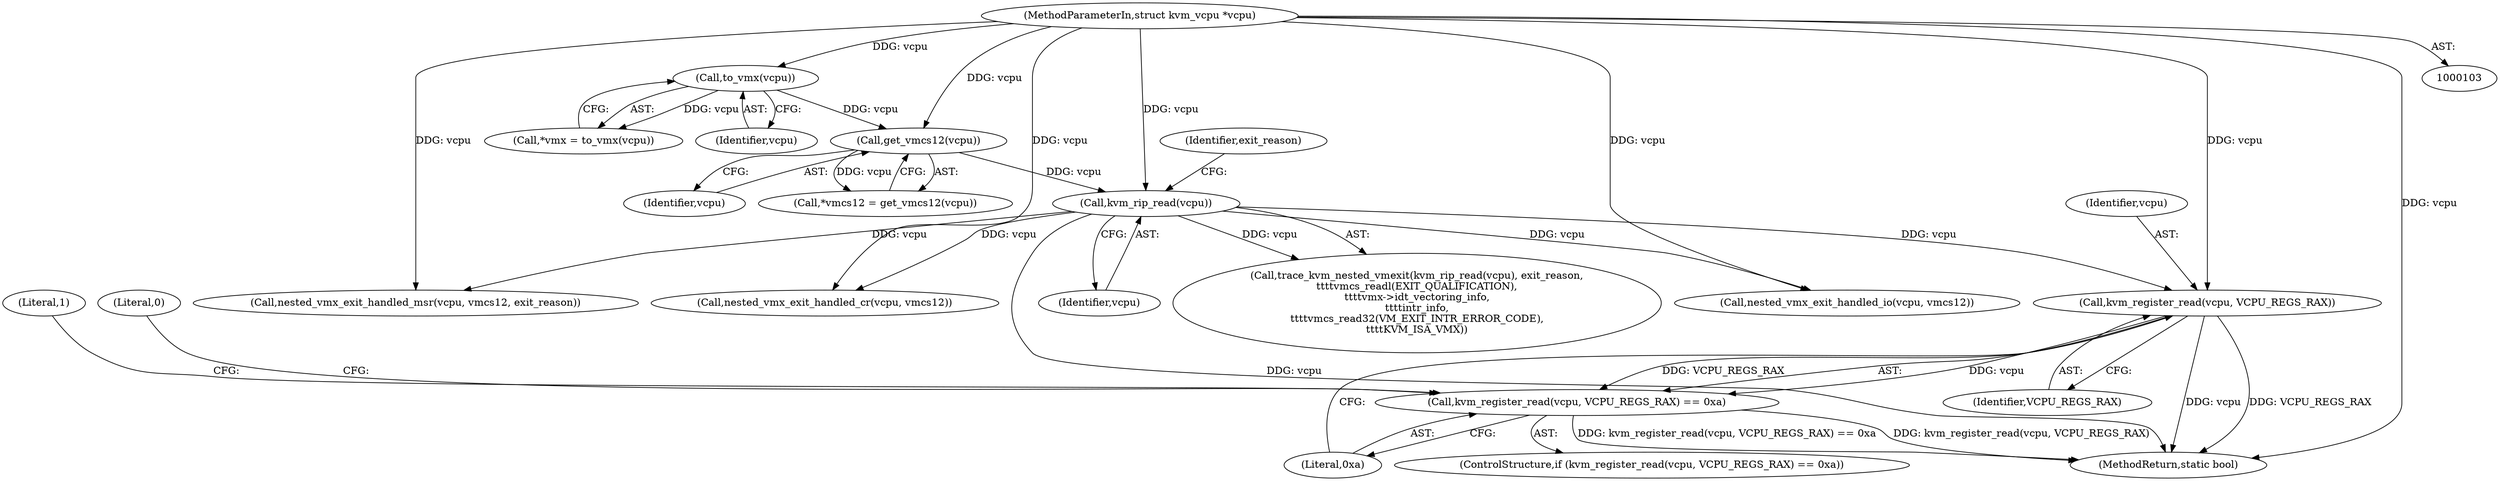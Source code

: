 digraph "0_linux_a642fc305053cc1c6e47e4f4df327895747ab485@API" {
"1000222" [label="(Call,kvm_register_read(vcpu, VCPU_REGS_RAX))"];
"1000128" [label="(Call,kvm_rip_read(vcpu))"];
"1000119" [label="(Call,get_vmcs12(vcpu))"];
"1000114" [label="(Call,to_vmx(vcpu))"];
"1000104" [label="(MethodParameterIn,struct kvm_vcpu *vcpu)"];
"1000221" [label="(Call,kvm_register_read(vcpu, VCPU_REGS_RAX) == 0xa)"];
"1000112" [label="(Call,*vmx = to_vmx(vcpu))"];
"1000269" [label="(Call,nested_vmx_exit_handled_cr(vcpu, vmcs12))"];
"1000223" [label="(Identifier,vcpu)"];
"1000229" [label="(Literal,1)"];
"1000114" [label="(Call,to_vmx(vcpu))"];
"1000227" [label="(Literal,0)"];
"1000222" [label="(Call,kvm_register_read(vcpu, VCPU_REGS_RAX))"];
"1000128" [label="(Call,kvm_rip_read(vcpu))"];
"1000225" [label="(Literal,0xa)"];
"1000279" [label="(Call,nested_vmx_exit_handled_io(vcpu, vmcs12))"];
"1000224" [label="(Identifier,VCPU_REGS_RAX)"];
"1000221" [label="(Call,kvm_register_read(vcpu, VCPU_REGS_RAX) == 0xa)"];
"1000115" [label="(Identifier,vcpu)"];
"1000129" [label="(Identifier,vcpu)"];
"1000341" [label="(MethodReturn,static bool)"];
"1000130" [label="(Identifier,exit_reason)"];
"1000104" [label="(MethodParameterIn,struct kvm_vcpu *vcpu)"];
"1000220" [label="(ControlStructure,if (kvm_register_read(vcpu, VCPU_REGS_RAX) == 0xa))"];
"1000285" [label="(Call,nested_vmx_exit_handled_msr(vcpu, vmcs12, exit_reason))"];
"1000127" [label="(Call,trace_kvm_nested_vmexit(kvm_rip_read(vcpu), exit_reason,\n\t\t\t\tvmcs_readl(EXIT_QUALIFICATION),\n\t\t\t\tvmx->idt_vectoring_info,\n\t\t\t\tintr_info,\n\t\t\t\tvmcs_read32(VM_EXIT_INTR_ERROR_CODE),\n\t\t\t\tKVM_ISA_VMX))"];
"1000117" [label="(Call,*vmcs12 = get_vmcs12(vcpu))"];
"1000120" [label="(Identifier,vcpu)"];
"1000119" [label="(Call,get_vmcs12(vcpu))"];
"1000222" -> "1000221"  [label="AST: "];
"1000222" -> "1000224"  [label="CFG: "];
"1000223" -> "1000222"  [label="AST: "];
"1000224" -> "1000222"  [label="AST: "];
"1000225" -> "1000222"  [label="CFG: "];
"1000222" -> "1000341"  [label="DDG: vcpu"];
"1000222" -> "1000341"  [label="DDG: VCPU_REGS_RAX"];
"1000222" -> "1000221"  [label="DDG: vcpu"];
"1000222" -> "1000221"  [label="DDG: VCPU_REGS_RAX"];
"1000128" -> "1000222"  [label="DDG: vcpu"];
"1000104" -> "1000222"  [label="DDG: vcpu"];
"1000128" -> "1000127"  [label="AST: "];
"1000128" -> "1000129"  [label="CFG: "];
"1000129" -> "1000128"  [label="AST: "];
"1000130" -> "1000128"  [label="CFG: "];
"1000128" -> "1000341"  [label="DDG: vcpu"];
"1000128" -> "1000127"  [label="DDG: vcpu"];
"1000119" -> "1000128"  [label="DDG: vcpu"];
"1000104" -> "1000128"  [label="DDG: vcpu"];
"1000128" -> "1000269"  [label="DDG: vcpu"];
"1000128" -> "1000279"  [label="DDG: vcpu"];
"1000128" -> "1000285"  [label="DDG: vcpu"];
"1000119" -> "1000117"  [label="AST: "];
"1000119" -> "1000120"  [label="CFG: "];
"1000120" -> "1000119"  [label="AST: "];
"1000117" -> "1000119"  [label="CFG: "];
"1000119" -> "1000117"  [label="DDG: vcpu"];
"1000114" -> "1000119"  [label="DDG: vcpu"];
"1000104" -> "1000119"  [label="DDG: vcpu"];
"1000114" -> "1000112"  [label="AST: "];
"1000114" -> "1000115"  [label="CFG: "];
"1000115" -> "1000114"  [label="AST: "];
"1000112" -> "1000114"  [label="CFG: "];
"1000114" -> "1000112"  [label="DDG: vcpu"];
"1000104" -> "1000114"  [label="DDG: vcpu"];
"1000104" -> "1000103"  [label="AST: "];
"1000104" -> "1000341"  [label="DDG: vcpu"];
"1000104" -> "1000269"  [label="DDG: vcpu"];
"1000104" -> "1000279"  [label="DDG: vcpu"];
"1000104" -> "1000285"  [label="DDG: vcpu"];
"1000221" -> "1000220"  [label="AST: "];
"1000221" -> "1000225"  [label="CFG: "];
"1000225" -> "1000221"  [label="AST: "];
"1000227" -> "1000221"  [label="CFG: "];
"1000229" -> "1000221"  [label="CFG: "];
"1000221" -> "1000341"  [label="DDG: kvm_register_read(vcpu, VCPU_REGS_RAX) == 0xa"];
"1000221" -> "1000341"  [label="DDG: kvm_register_read(vcpu, VCPU_REGS_RAX)"];
}
